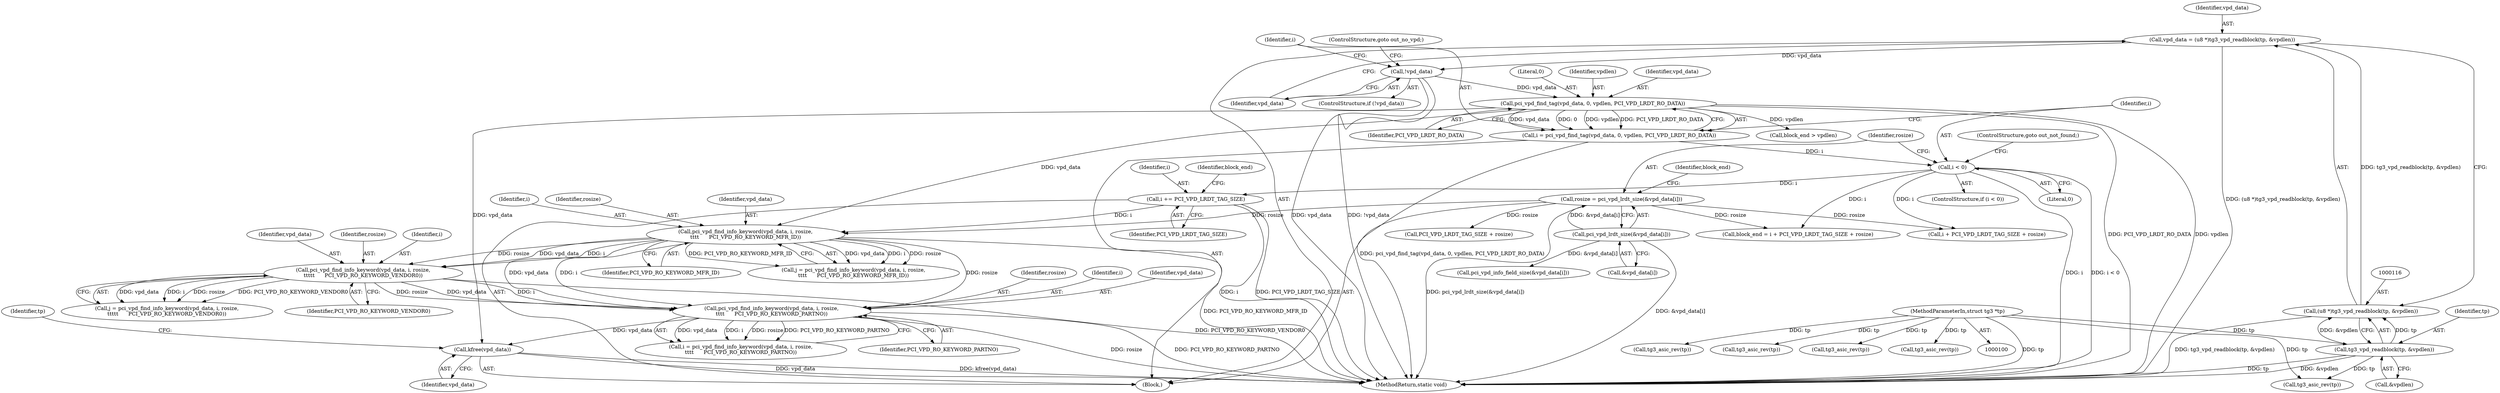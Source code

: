 digraph "0_linux_715230a44310a8cf66fbfb5a46f9a62a9b2de424@API" {
"1000292" [label="(Call,kfree(vpd_data))"];
"1000251" [label="(Call,pci_vpd_find_info_keyword(vpd_data, i, rosize,\n\t\t\t\t      PCI_VPD_RO_KEYWORD_PARTNO))"];
"1000202" [label="(Call,pci_vpd_find_info_keyword(vpd_data, i, rosize,\n\t\t\t\t\t      PCI_VPD_RO_KEYWORD_VENDOR0))"];
"1000161" [label="(Call,pci_vpd_find_info_keyword(vpd_data, i, rosize,\n\t\t\t\t      PCI_VPD_RO_KEYWORD_MFR_ID))"];
"1000127" [label="(Call,pci_vpd_find_tag(vpd_data, 0, vpdlen, PCI_VPD_LRDT_RO_DATA))"];
"1000122" [label="(Call,!vpd_data)"];
"1000113" [label="(Call,vpd_data = (u8 *)tg3_vpd_readblock(tp, &vpdlen))"];
"1000115" [label="(Call,(u8 *)tg3_vpd_readblock(tp, &vpdlen))"];
"1000117" [label="(Call,tg3_vpd_readblock(tp, &vpdlen))"];
"1000101" [label="(MethodParameterIn,struct tg3 *tp)"];
"1000151" [label="(Call,i += PCI_VPD_LRDT_TAG_SIZE)"];
"1000133" [label="(Call,i < 0)"];
"1000125" [label="(Call,i = pci_vpd_find_tag(vpd_data, 0, vpdlen, PCI_VPD_LRDT_RO_DATA))"];
"1000137" [label="(Call,rosize = pci_vpd_lrdt_size(&vpd_data[i]))"];
"1000139" [label="(Call,pci_vpd_lrdt_size(&vpd_data[i]))"];
"1000145" [label="(Identifier,block_end)"];
"1000206" [label="(Identifier,PCI_VPD_RO_KEYWORD_VENDOR0)"];
"1000568" [label="(Call,tg3_asic_rev(tp))"];
"1000293" [label="(Identifier,vpd_data)"];
"1000117" [label="(Call,tg3_vpd_readblock(tp, &vpdlen))"];
"1000146" [label="(Call,i + PCI_VPD_LRDT_TAG_SIZE + rosize)"];
"1000121" [label="(ControlStructure,if (!vpd_data))"];
"1000203" [label="(Identifier,vpd_data)"];
"1000251" [label="(Call,pci_vpd_find_info_keyword(vpd_data, i, rosize,\n\t\t\t\t      PCI_VPD_RO_KEYWORD_PARTNO))"];
"1000161" [label="(Call,pci_vpd_find_info_keyword(vpd_data, i, rosize,\n\t\t\t\t      PCI_VPD_RO_KEYWORD_MFR_ID))"];
"1000162" [label="(Identifier,vpd_data)"];
"1000137" [label="(Call,rosize = pci_vpd_lrdt_size(&vpd_data[i]))"];
"1000125" [label="(Call,i = pci_vpd_find_tag(vpd_data, 0, vpdlen, PCI_VPD_LRDT_RO_DATA))"];
"1000124" [label="(ControlStructure,goto out_no_vpd;)"];
"1000130" [label="(Identifier,vpdlen)"];
"1000249" [label="(Call,i = pci_vpd_find_info_keyword(vpd_data, i, rosize,\n\t\t\t\t      PCI_VPD_RO_KEYWORD_PARTNO))"];
"1000412" [label="(Call,tg3_asic_rev(tp))"];
"1000140" [label="(Call,&vpd_data[i])"];
"1000148" [label="(Call,PCI_VPD_LRDT_TAG_SIZE + rosize)"];
"1000122" [label="(Call,!vpd_data)"];
"1000144" [label="(Call,block_end = i + PCI_VPD_LRDT_TAG_SIZE + rosize)"];
"1000155" [label="(Call,block_end > vpdlen)"];
"1000153" [label="(Identifier,PCI_VPD_LRDT_TAG_SIZE)"];
"1000202" [label="(Call,pci_vpd_find_info_keyword(vpd_data, i, rosize,\n\t\t\t\t\t      PCI_VPD_RO_KEYWORD_VENDOR0))"];
"1000127" [label="(Call,pci_vpd_find_tag(vpd_data, 0, vpdlen, PCI_VPD_LRDT_RO_DATA))"];
"1000151" [label="(Call,i += PCI_VPD_LRDT_TAG_SIZE)"];
"1000163" [label="(Identifier,i)"];
"1000304" [label="(Call,tg3_asic_rev(tp))"];
"1000263" [label="(Call,pci_vpd_info_field_size(&vpd_data[i]))"];
"1000504" [label="(Call,tg3_asic_rev(tp))"];
"1000113" [label="(Call,vpd_data = (u8 *)tg3_vpd_readblock(tp, &vpdlen))"];
"1000126" [label="(Identifier,i)"];
"1000348" [label="(Call,tg3_asic_rev(tp))"];
"1000254" [label="(Identifier,rosize)"];
"1000101" [label="(MethodParameterIn,struct tg3 *tp)"];
"1000115" [label="(Call,(u8 *)tg3_vpd_readblock(tp, &vpdlen))"];
"1000253" [label="(Identifier,i)"];
"1000200" [label="(Call,j = pci_vpd_find_info_keyword(vpd_data, i, rosize,\n\t\t\t\t\t      PCI_VPD_RO_KEYWORD_VENDOR0))"];
"1000128" [label="(Identifier,vpd_data)"];
"1000585" [label="(MethodReturn,static void)"];
"1000114" [label="(Identifier,vpd_data)"];
"1000135" [label="(Literal,0)"];
"1000139" [label="(Call,pci_vpd_lrdt_size(&vpd_data[i]))"];
"1000118" [label="(Identifier,tp)"];
"1000205" [label="(Identifier,rosize)"];
"1000119" [label="(Call,&vpdlen)"];
"1000255" [label="(Identifier,PCI_VPD_RO_KEYWORD_PARTNO)"];
"1000136" [label="(ControlStructure,goto out_not_found;)"];
"1000204" [label="(Identifier,i)"];
"1000165" [label="(Identifier,PCI_VPD_RO_KEYWORD_MFR_ID)"];
"1000159" [label="(Call,j = pci_vpd_find_info_keyword(vpd_data, i, rosize,\n\t\t\t\t      PCI_VPD_RO_KEYWORD_MFR_ID))"];
"1000131" [label="(Identifier,PCI_VPD_LRDT_RO_DATA)"];
"1000292" [label="(Call,kfree(vpd_data))"];
"1000132" [label="(ControlStructure,if (i < 0))"];
"1000133" [label="(Call,i < 0)"];
"1000252" [label="(Identifier,vpd_data)"];
"1000297" [label="(Identifier,tp)"];
"1000164" [label="(Identifier,rosize)"];
"1000152" [label="(Identifier,i)"];
"1000102" [label="(Block,)"];
"1000134" [label="(Identifier,i)"];
"1000156" [label="(Identifier,block_end)"];
"1000138" [label="(Identifier,rosize)"];
"1000123" [label="(Identifier,vpd_data)"];
"1000129" [label="(Literal,0)"];
"1000292" -> "1000102"  [label="AST: "];
"1000292" -> "1000293"  [label="CFG: "];
"1000293" -> "1000292"  [label="AST: "];
"1000297" -> "1000292"  [label="CFG: "];
"1000292" -> "1000585"  [label="DDG: kfree(vpd_data)"];
"1000292" -> "1000585"  [label="DDG: vpd_data"];
"1000251" -> "1000292"  [label="DDG: vpd_data"];
"1000127" -> "1000292"  [label="DDG: vpd_data"];
"1000251" -> "1000249"  [label="AST: "];
"1000251" -> "1000255"  [label="CFG: "];
"1000252" -> "1000251"  [label="AST: "];
"1000253" -> "1000251"  [label="AST: "];
"1000254" -> "1000251"  [label="AST: "];
"1000255" -> "1000251"  [label="AST: "];
"1000249" -> "1000251"  [label="CFG: "];
"1000251" -> "1000585"  [label="DDG: PCI_VPD_RO_KEYWORD_PARTNO"];
"1000251" -> "1000585"  [label="DDG: rosize"];
"1000251" -> "1000249"  [label="DDG: vpd_data"];
"1000251" -> "1000249"  [label="DDG: i"];
"1000251" -> "1000249"  [label="DDG: rosize"];
"1000251" -> "1000249"  [label="DDG: PCI_VPD_RO_KEYWORD_PARTNO"];
"1000202" -> "1000251"  [label="DDG: vpd_data"];
"1000202" -> "1000251"  [label="DDG: i"];
"1000202" -> "1000251"  [label="DDG: rosize"];
"1000161" -> "1000251"  [label="DDG: vpd_data"];
"1000161" -> "1000251"  [label="DDG: i"];
"1000161" -> "1000251"  [label="DDG: rosize"];
"1000202" -> "1000200"  [label="AST: "];
"1000202" -> "1000206"  [label="CFG: "];
"1000203" -> "1000202"  [label="AST: "];
"1000204" -> "1000202"  [label="AST: "];
"1000205" -> "1000202"  [label="AST: "];
"1000206" -> "1000202"  [label="AST: "];
"1000200" -> "1000202"  [label="CFG: "];
"1000202" -> "1000585"  [label="DDG: PCI_VPD_RO_KEYWORD_VENDOR0"];
"1000202" -> "1000200"  [label="DDG: vpd_data"];
"1000202" -> "1000200"  [label="DDG: i"];
"1000202" -> "1000200"  [label="DDG: rosize"];
"1000202" -> "1000200"  [label="DDG: PCI_VPD_RO_KEYWORD_VENDOR0"];
"1000161" -> "1000202"  [label="DDG: vpd_data"];
"1000161" -> "1000202"  [label="DDG: i"];
"1000161" -> "1000202"  [label="DDG: rosize"];
"1000161" -> "1000159"  [label="AST: "];
"1000161" -> "1000165"  [label="CFG: "];
"1000162" -> "1000161"  [label="AST: "];
"1000163" -> "1000161"  [label="AST: "];
"1000164" -> "1000161"  [label="AST: "];
"1000165" -> "1000161"  [label="AST: "];
"1000159" -> "1000161"  [label="CFG: "];
"1000161" -> "1000585"  [label="DDG: PCI_VPD_RO_KEYWORD_MFR_ID"];
"1000161" -> "1000159"  [label="DDG: vpd_data"];
"1000161" -> "1000159"  [label="DDG: i"];
"1000161" -> "1000159"  [label="DDG: rosize"];
"1000161" -> "1000159"  [label="DDG: PCI_VPD_RO_KEYWORD_MFR_ID"];
"1000127" -> "1000161"  [label="DDG: vpd_data"];
"1000151" -> "1000161"  [label="DDG: i"];
"1000137" -> "1000161"  [label="DDG: rosize"];
"1000127" -> "1000125"  [label="AST: "];
"1000127" -> "1000131"  [label="CFG: "];
"1000128" -> "1000127"  [label="AST: "];
"1000129" -> "1000127"  [label="AST: "];
"1000130" -> "1000127"  [label="AST: "];
"1000131" -> "1000127"  [label="AST: "];
"1000125" -> "1000127"  [label="CFG: "];
"1000127" -> "1000585"  [label="DDG: vpdlen"];
"1000127" -> "1000585"  [label="DDG: PCI_VPD_LRDT_RO_DATA"];
"1000127" -> "1000125"  [label="DDG: vpd_data"];
"1000127" -> "1000125"  [label="DDG: 0"];
"1000127" -> "1000125"  [label="DDG: vpdlen"];
"1000127" -> "1000125"  [label="DDG: PCI_VPD_LRDT_RO_DATA"];
"1000122" -> "1000127"  [label="DDG: vpd_data"];
"1000127" -> "1000155"  [label="DDG: vpdlen"];
"1000122" -> "1000121"  [label="AST: "];
"1000122" -> "1000123"  [label="CFG: "];
"1000123" -> "1000122"  [label="AST: "];
"1000124" -> "1000122"  [label="CFG: "];
"1000126" -> "1000122"  [label="CFG: "];
"1000122" -> "1000585"  [label="DDG: vpd_data"];
"1000122" -> "1000585"  [label="DDG: !vpd_data"];
"1000113" -> "1000122"  [label="DDG: vpd_data"];
"1000113" -> "1000102"  [label="AST: "];
"1000113" -> "1000115"  [label="CFG: "];
"1000114" -> "1000113"  [label="AST: "];
"1000115" -> "1000113"  [label="AST: "];
"1000123" -> "1000113"  [label="CFG: "];
"1000113" -> "1000585"  [label="DDG: (u8 *)tg3_vpd_readblock(tp, &vpdlen)"];
"1000115" -> "1000113"  [label="DDG: tg3_vpd_readblock(tp, &vpdlen)"];
"1000115" -> "1000117"  [label="CFG: "];
"1000116" -> "1000115"  [label="AST: "];
"1000117" -> "1000115"  [label="AST: "];
"1000115" -> "1000585"  [label="DDG: tg3_vpd_readblock(tp, &vpdlen)"];
"1000117" -> "1000115"  [label="DDG: tp"];
"1000117" -> "1000115"  [label="DDG: &vpdlen"];
"1000117" -> "1000119"  [label="CFG: "];
"1000118" -> "1000117"  [label="AST: "];
"1000119" -> "1000117"  [label="AST: "];
"1000117" -> "1000585"  [label="DDG: tp"];
"1000117" -> "1000585"  [label="DDG: &vpdlen"];
"1000101" -> "1000117"  [label="DDG: tp"];
"1000117" -> "1000304"  [label="DDG: tp"];
"1000101" -> "1000100"  [label="AST: "];
"1000101" -> "1000585"  [label="DDG: tp"];
"1000101" -> "1000304"  [label="DDG: tp"];
"1000101" -> "1000348"  [label="DDG: tp"];
"1000101" -> "1000412"  [label="DDG: tp"];
"1000101" -> "1000504"  [label="DDG: tp"];
"1000101" -> "1000568"  [label="DDG: tp"];
"1000151" -> "1000102"  [label="AST: "];
"1000151" -> "1000153"  [label="CFG: "];
"1000152" -> "1000151"  [label="AST: "];
"1000153" -> "1000151"  [label="AST: "];
"1000156" -> "1000151"  [label="CFG: "];
"1000151" -> "1000585"  [label="DDG: i"];
"1000151" -> "1000585"  [label="DDG: PCI_VPD_LRDT_TAG_SIZE"];
"1000133" -> "1000151"  [label="DDG: i"];
"1000133" -> "1000132"  [label="AST: "];
"1000133" -> "1000135"  [label="CFG: "];
"1000134" -> "1000133"  [label="AST: "];
"1000135" -> "1000133"  [label="AST: "];
"1000136" -> "1000133"  [label="CFG: "];
"1000138" -> "1000133"  [label="CFG: "];
"1000133" -> "1000585"  [label="DDG: i"];
"1000133" -> "1000585"  [label="DDG: i < 0"];
"1000125" -> "1000133"  [label="DDG: i"];
"1000133" -> "1000144"  [label="DDG: i"];
"1000133" -> "1000146"  [label="DDG: i"];
"1000125" -> "1000102"  [label="AST: "];
"1000126" -> "1000125"  [label="AST: "];
"1000134" -> "1000125"  [label="CFG: "];
"1000125" -> "1000585"  [label="DDG: pci_vpd_find_tag(vpd_data, 0, vpdlen, PCI_VPD_LRDT_RO_DATA)"];
"1000137" -> "1000102"  [label="AST: "];
"1000137" -> "1000139"  [label="CFG: "];
"1000138" -> "1000137"  [label="AST: "];
"1000139" -> "1000137"  [label="AST: "];
"1000145" -> "1000137"  [label="CFG: "];
"1000137" -> "1000585"  [label="DDG: pci_vpd_lrdt_size(&vpd_data[i])"];
"1000139" -> "1000137"  [label="DDG: &vpd_data[i]"];
"1000137" -> "1000144"  [label="DDG: rosize"];
"1000137" -> "1000146"  [label="DDG: rosize"];
"1000137" -> "1000148"  [label="DDG: rosize"];
"1000139" -> "1000140"  [label="CFG: "];
"1000140" -> "1000139"  [label="AST: "];
"1000139" -> "1000585"  [label="DDG: &vpd_data[i]"];
"1000139" -> "1000263"  [label="DDG: &vpd_data[i]"];
}
